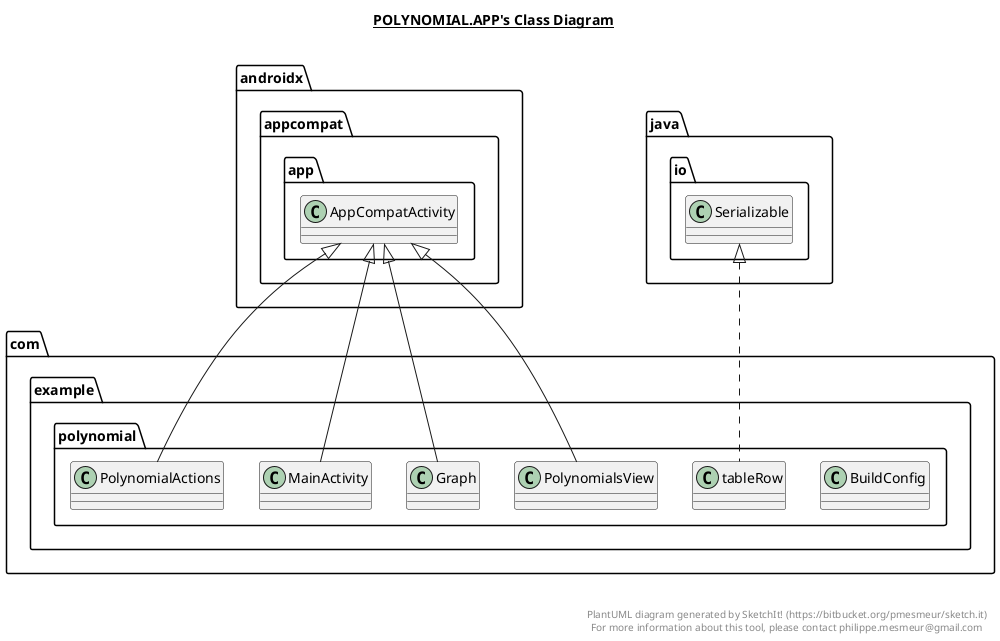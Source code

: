 @startuml

title __POLYNOMIAL.APP's Class Diagram__\n

  namespace com.example.polynomial {
    class com.example.polynomial.BuildConfig {
    }
  }
  

  namespace com.example.polynomial {
    class com.example.polynomial.Graph {
    }
  }
  

  namespace com.example.polynomial {
    class com.example.polynomial.MainActivity {
    }
  }
  

  namespace com.example.polynomial {
    class com.example.polynomial.PolynomialActions {
    }
  }
  

  namespace com.example.polynomial {
    class com.example.polynomial.PolynomialsView {
    }
  }
  

  namespace com.example.polynomial {
    class com.example.polynomial.tableRow {
    }
  }
  

  com.example.polynomial.Graph -up-|> androidx.appcompat.app.AppCompatActivity
  com.example.polynomial.MainActivity -up-|> androidx.appcompat.app.AppCompatActivity
  com.example.polynomial.MainActivity o-- com.example.polynomial.MainActivity.MyAdapter : adapter
  com.example.polynomial.PolynomialActions -up-|> androidx.appcompat.app.AppCompatActivity
  com.example.polynomial.PolynomialActions o-- com.example.polynomial.PolynomialActions.MyAdapter : adapter
  com.example.polynomial.PolynomialsView -up-|> androidx.appcompat.app.AppCompatActivity
  com.example.polynomial.tableRow .up.|> java.io.Serializable


right footer


PlantUML diagram generated by SketchIt! (https://bitbucket.org/pmesmeur/sketch.it)
For more information about this tool, please contact philippe.mesmeur@gmail.com
endfooter

@enduml
